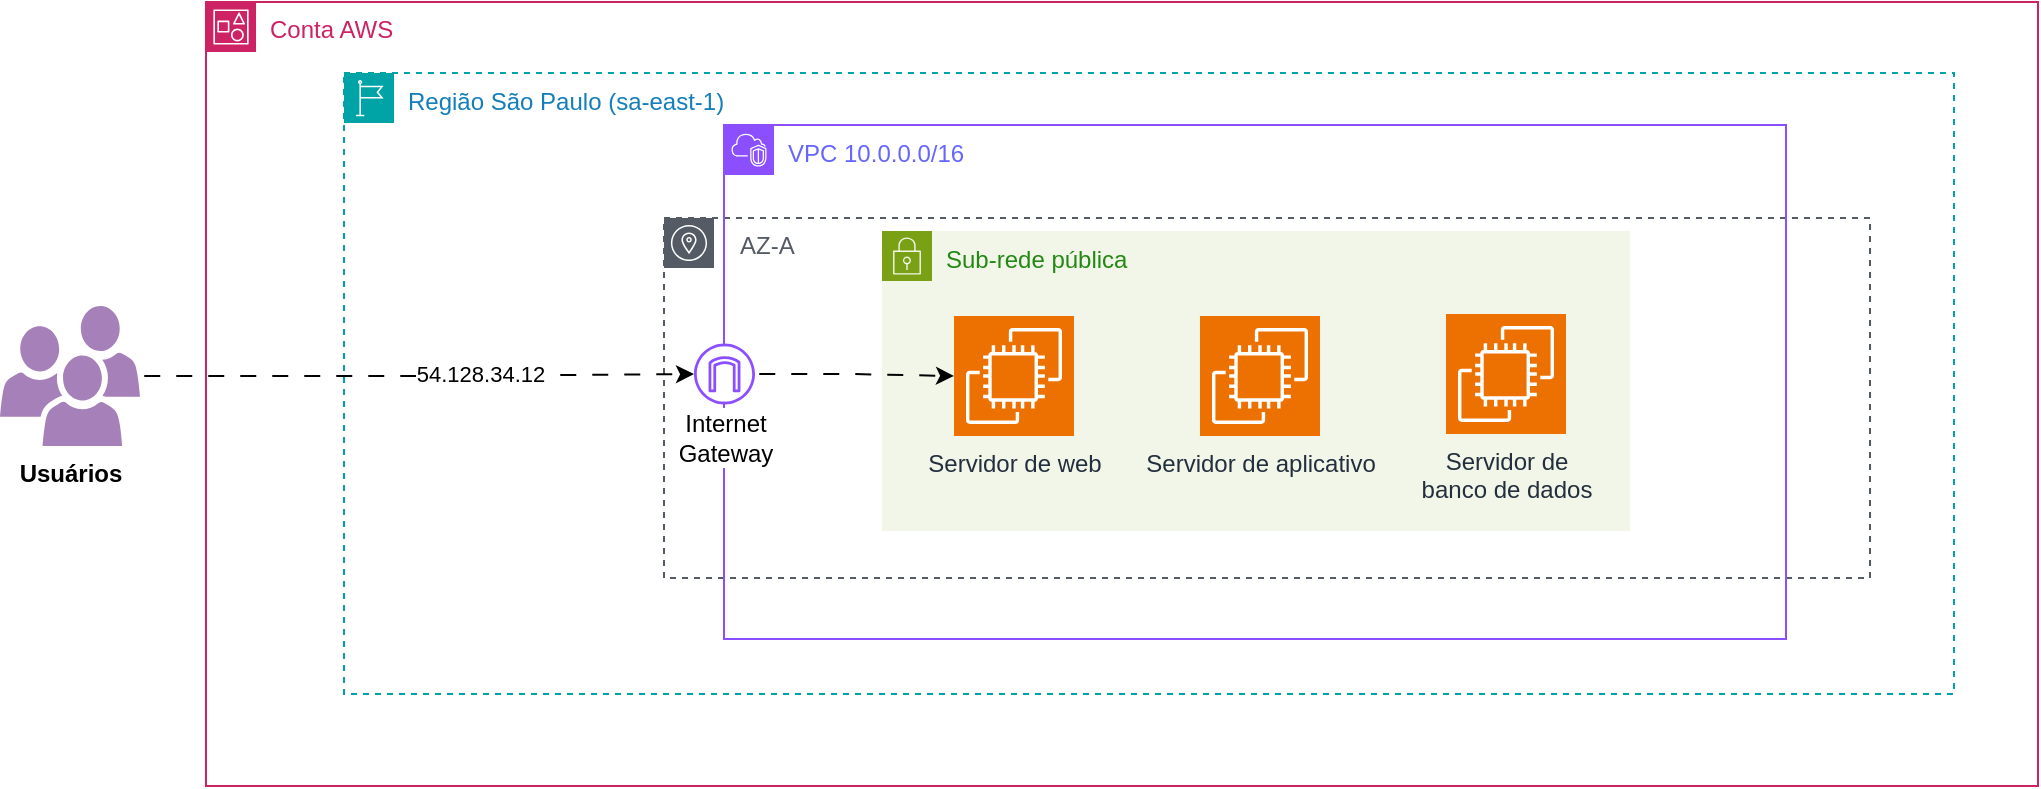 <mxfile version="24.8.9">
  <diagram name="Página-1" id="BBM7HmE_G74GKGTS61Dw">
    <mxGraphModel dx="-1678" dy="760" grid="0" gridSize="10" guides="1" tooltips="1" connect="1" arrows="1" fold="1" page="0" pageScale="1" pageWidth="827" pageHeight="1169" math="0" shadow="0">
      <root>
        <mxCell id="0" />
        <mxCell id="1" parent="0" />
        <mxCell id="ofPMTWtSP_iq6lM-ZGT5-7" value="Conta AWS" style="points=[[0,0],[0.25,0],[0.5,0],[0.75,0],[1,0],[1,0.25],[1,0.5],[1,0.75],[1,1],[0.75,1],[0.5,1],[0.25,1],[0,1],[0,0.75],[0,0.5],[0,0.25]];outlineConnect=0;gradientColor=none;html=1;whiteSpace=wrap;fontSize=12;fontStyle=0;container=0;pointerEvents=0;collapsible=0;recursiveResize=0;shape=mxgraph.aws4.group;grIcon=mxgraph.aws4.group_account;strokeColor=#CD2264;fillColor=none;verticalAlign=top;align=left;spacingLeft=30;fontColor=#CD2264;dashed=0;" parent="1" vertex="1">
          <mxGeometry x="3108" y="118" width="916" height="392" as="geometry" />
        </mxCell>
        <mxCell id="ofPMTWtSP_iq6lM-ZGT5-13" value="Região São Paulo (sa-east-1)" style="points=[[0,0],[0.25,0],[0.5,0],[0.75,0],[1,0],[1,0.25],[1,0.5],[1,0.75],[1,1],[0.75,1],[0.5,1],[0.25,1],[0,1],[0,0.75],[0,0.5],[0,0.25]];outlineConnect=0;gradientColor=none;html=1;whiteSpace=wrap;fontSize=12;fontStyle=0;container=1;pointerEvents=0;collapsible=0;recursiveResize=0;shape=mxgraph.aws4.group;grIcon=mxgraph.aws4.group_region;strokeColor=#00A4A6;fillColor=default;verticalAlign=top;align=left;spacingLeft=30;fontColor=#147EBA;dashed=1;" parent="1" vertex="1">
          <mxGeometry x="3177" y="153.5" width="805" height="310.5" as="geometry" />
        </mxCell>
        <mxCell id="ofPMTWtSP_iq6lM-ZGT5-77" value="&amp;nbsp; AZ-A" style="sketch=0;outlineConnect=0;gradientColor=none;html=1;whiteSpace=wrap;fontSize=12;fontStyle=0;shape=mxgraph.aws4.group;grIcon=mxgraph.aws4.group_availability_zone;strokeColor=#545B64;fillColor=none;verticalAlign=top;align=left;spacingLeft=30;fontColor=#545B64;dashed=1;" parent="ofPMTWtSP_iq6lM-ZGT5-13" vertex="1">
          <mxGeometry x="160" y="72.5" width="603" height="180" as="geometry" />
        </mxCell>
        <mxCell id="ofPMTWtSP_iq6lM-ZGT5-60" value="&lt;font color=&quot;#6666ff&quot;&gt;VPC 10.0.0.0/16&lt;/font&gt;" style="points=[[0,0],[0.25,0],[0.5,0],[0.75,0],[1,0],[1,0.25],[1,0.5],[1,0.75],[1,1],[0.75,1],[0.5,1],[0.25,1],[0,1],[0,0.75],[0,0.5],[0,0.25]];outlineConnect=0;gradientColor=none;html=1;whiteSpace=wrap;fontSize=12;fontStyle=0;container=1;pointerEvents=0;collapsible=0;recursiveResize=0;shape=mxgraph.aws4.group;grIcon=mxgraph.aws4.group_vpc2;strokeColor=#8C4FFF;fillColor=none;verticalAlign=top;align=left;spacingLeft=30;fontColor=#AAB7B8;dashed=0;" parent="ofPMTWtSP_iq6lM-ZGT5-13" vertex="1">
          <mxGeometry x="190" y="26" width="531" height="257" as="geometry" />
        </mxCell>
        <mxCell id="ofPMTWtSP_iq6lM-ZGT5-66" value="Sub-rede pública" style="points=[[0,0],[0.25,0],[0.5,0],[0.75,0],[1,0],[1,0.25],[1,0.5],[1,0.75],[1,1],[0.75,1],[0.5,1],[0.25,1],[0,1],[0,0.75],[0,0.5],[0,0.25]];outlineConnect=0;gradientColor=none;html=1;whiteSpace=wrap;fontSize=12;fontStyle=0;container=1;pointerEvents=0;collapsible=0;recursiveResize=0;shape=mxgraph.aws4.group;grIcon=mxgraph.aws4.group_security_group;grStroke=0;strokeColor=#7AA116;fillColor=#F2F6E8;verticalAlign=top;align=left;spacingLeft=30;fontColor=#248814;dashed=0;" parent="ofPMTWtSP_iq6lM-ZGT5-60" vertex="1">
          <mxGeometry x="79" y="53" width="374" height="150" as="geometry" />
        </mxCell>
        <mxCell id="PWoz4rSzEnmUFNBiS0Xm-13" value="" style="ellipse;whiteSpace=wrap;html=1;aspect=fixed;fillColor=default;strokeColor=none;fillStyle=solid;" parent="ofPMTWtSP_iq6lM-ZGT5-60" vertex="1">
          <mxGeometry x="-15" y="110.5" width="28" height="28" as="geometry" />
        </mxCell>
        <mxCell id="QtH6YK_VenNmQe4hyox1-1" value="Internet Gateway" style="text;html=1;align=center;verticalAlign=middle;whiteSpace=wrap;rounded=0;fillColor=default;" parent="ofPMTWtSP_iq6lM-ZGT5-60" vertex="1">
          <mxGeometry x="-29" y="141.5" width="60" height="30" as="geometry" />
        </mxCell>
        <mxCell id="ofPMTWtSP_iq6lM-ZGT5-69" value="Servidor de web" style="sketch=0;points=[[0,0,0],[0.25,0,0],[0.5,0,0],[0.75,0,0],[1,0,0],[0,1,0],[0.25,1,0],[0.5,1,0],[0.75,1,0],[1,1,0],[0,0.25,0],[0,0.5,0],[0,0.75,0],[1,0.25,0],[1,0.5,0],[1,0.75,0]];outlineConnect=0;fontColor=#232F3E;fillColor=#ED7100;strokeColor=#ffffff;dashed=0;verticalLabelPosition=bottom;verticalAlign=top;align=center;html=1;fontSize=12;fontStyle=0;aspect=fixed;shape=mxgraph.aws4.resourceIcon;resIcon=mxgraph.aws4.ec2;" parent="ofPMTWtSP_iq6lM-ZGT5-13" vertex="1">
          <mxGeometry x="305" y="121.5" width="60" height="60" as="geometry" />
        </mxCell>
        <mxCell id="PWoz4rSzEnmUFNBiS0Xm-7" value="Servidor de aplicativo" style="sketch=0;points=[[0,0,0],[0.25,0,0],[0.5,0,0],[0.75,0,0],[1,0,0],[0,1,0],[0.25,1,0],[0.5,1,0],[0.75,1,0],[1,1,0],[0,0.25,0],[0,0.5,0],[0,0.75,0],[1,0.25,0],[1,0.5,0],[1,0.75,0]];outlineConnect=0;fontColor=#232F3E;fillColor=#ED7100;strokeColor=#ffffff;dashed=0;verticalLabelPosition=bottom;verticalAlign=top;align=center;html=1;fontSize=12;fontStyle=0;aspect=fixed;shape=mxgraph.aws4.resourceIcon;resIcon=mxgraph.aws4.ec2;" parent="ofPMTWtSP_iq6lM-ZGT5-13" vertex="1">
          <mxGeometry x="428" y="121.5" width="60" height="60" as="geometry" />
        </mxCell>
        <mxCell id="iLQ6FceGbxfSR6hpmCKE-1" value="Servidor de &lt;br&gt;banco de dados" style="sketch=0;points=[[0,0,0],[0.25,0,0],[0.5,0,0],[0.75,0,0],[1,0,0],[0,1,0],[0.25,1,0],[0.5,1,0],[0.75,1,0],[1,1,0],[0,0.25,0],[0,0.5,0],[0,0.75,0],[1,0.25,0],[1,0.5,0],[1,0.75,0]];outlineConnect=0;fontColor=#232F3E;fillColor=#ED7100;strokeColor=#ffffff;dashed=0;verticalLabelPosition=bottom;verticalAlign=top;align=center;html=1;fontSize=12;fontStyle=0;aspect=fixed;shape=mxgraph.aws4.resourceIcon;resIcon=mxgraph.aws4.ec2;" vertex="1" parent="ofPMTWtSP_iq6lM-ZGT5-13">
          <mxGeometry x="551" y="120.5" width="60" height="60" as="geometry" />
        </mxCell>
        <mxCell id="PWoz4rSzEnmUFNBiS0Xm-21" value="&lt;meta charset=&quot;utf-8&quot;&gt;&lt;span style=&quot;color: rgb(0, 0, 0); font-family: Helvetica; font-size: 11px; font-style: normal; font-variant-ligatures: normal; font-variant-caps: normal; font-weight: 400; letter-spacing: normal; orphans: 2; text-align: center; text-indent: 0px; text-transform: none; widows: 2; word-spacing: 0px; -webkit-text-stroke-width: 0px; white-space: nowrap; background-color: rgb(255, 255, 255); text-decoration-thickness: initial; text-decoration-style: initial; text-decoration-color: initial; display: inline !important; float: none;&quot;&gt;54.128.34.12&lt;/span&gt;" style="edgeStyle=orthogonalEdgeStyle;rounded=0;orthogonalLoop=1;jettySize=auto;html=1;flowAnimation=1;" parent="1" source="PWoz4rSzEnmUFNBiS0Xm-3" target="PWoz4rSzEnmUFNBiS0Xm-11" edge="1">
          <mxGeometry x="0.23" relative="1" as="geometry">
            <mxPoint as="offset" />
          </mxGeometry>
        </mxCell>
        <mxCell id="PWoz4rSzEnmUFNBiS0Xm-3" value="&lt;b&gt;Usuários&lt;/b&gt;" style="sketch=0;pointerEvents=1;shadow=0;dashed=0;html=1;strokeColor=none;labelPosition=center;verticalLabelPosition=bottom;verticalAlign=top;outlineConnect=0;align=center;shape=mxgraph.office.users.users;fillColor=#A680B8;" parent="1" vertex="1">
          <mxGeometry x="3005" y="270" width="70" height="70" as="geometry" />
        </mxCell>
        <mxCell id="PWoz4rSzEnmUFNBiS0Xm-11" value="" style="sketch=0;outlineConnect=0;fontColor=#232F3E;gradientColor=none;fillColor=#8C4FFF;strokeColor=none;dashed=0;verticalLabelPosition=bottom;verticalAlign=top;align=center;html=1;fontSize=12;fontStyle=0;aspect=fixed;pointerEvents=1;shape=mxgraph.aws4.internet_gateway;fillStyle=solid;" parent="1" vertex="1">
          <mxGeometry x="3352" y="288.75" width="30.5" height="30.5" as="geometry" />
        </mxCell>
        <mxCell id="PWoz4rSzEnmUFNBiS0Xm-22" style="edgeStyle=orthogonalEdgeStyle;rounded=0;orthogonalLoop=1;jettySize=auto;html=1;entryX=0;entryY=0.5;entryDx=0;entryDy=0;entryPerimeter=0;flowAnimation=1;" parent="1" source="PWoz4rSzEnmUFNBiS0Xm-11" target="ofPMTWtSP_iq6lM-ZGT5-69" edge="1">
          <mxGeometry relative="1" as="geometry" />
        </mxCell>
      </root>
    </mxGraphModel>
  </diagram>
</mxfile>
